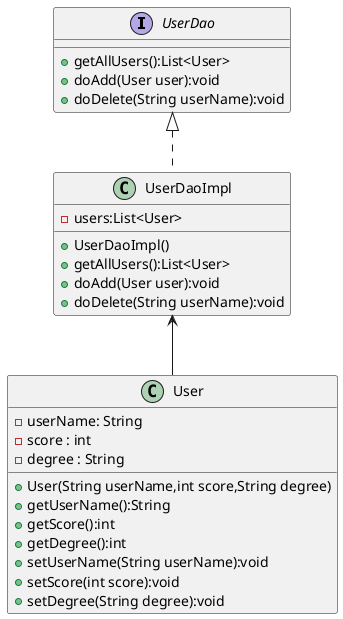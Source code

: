 @startuml
'https://plantuml.com/class-diagram

interface UserDao
{
    + getAllUsers():List<User>
    + doAdd(User user):void
    + doDelete(String userName):void
}

class UserDaoImpl
{
    - users:List<User>

    + UserDaoImpl()
    + getAllUsers():List<User>
    + doAdd(User user):void
    + doDelete(String userName):void
}

class User
{
    - userName: String
    - score : int
    - degree : String

    + User(String userName,int score,String degree)
    + getUserName():String
    + getScore():int
    + getDegree():int
    + setUserName(String userName):void
    + setScore(int score):void
    + setDegree(String degree):void
}

UserDao <|.. UserDaoImpl
UserDaoImpl <-- User

@enduml
